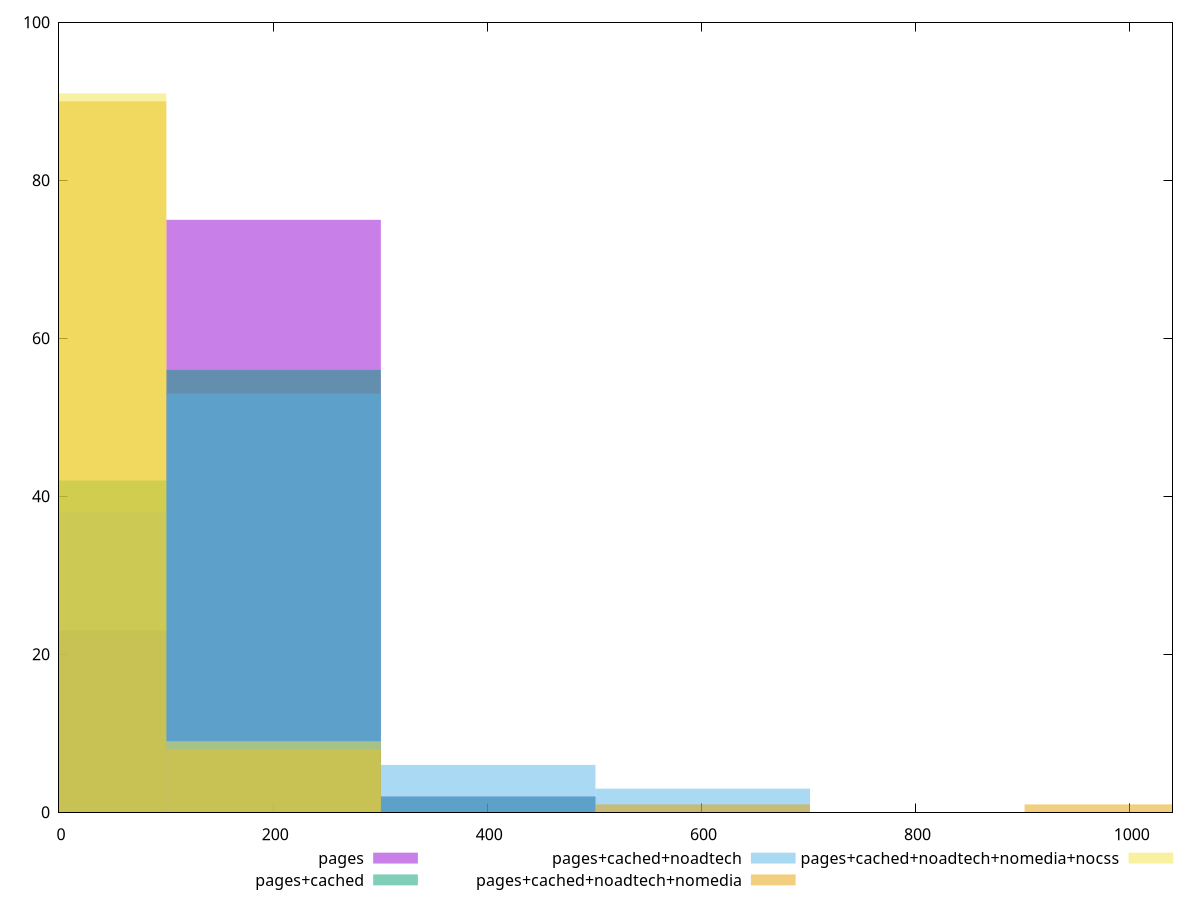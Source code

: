 reset

$pages <<EOF
200.41229142801117 75
400.82458285602235 2
0 23
EOF

$pagesCached <<EOF
400.82458285602235 2
200.41229142801117 56
0 42
EOF

$pagesCachedNoadtech <<EOF
400.82458285602235 6
601.2368742840335 3
0 38
200.41229142801117 53
EOF

$pagesCachedNoadtechNomedia <<EOF
601.2368742840335 1
1002.0614571400558 1
0 90
200.41229142801117 8
EOF

$pagesCachedNoadtechNomediaNocss <<EOF
0 91
200.41229142801117 9
EOF

set key outside below
set boxwidth 200.41229142801117
set xrange [0:1040]
set yrange [0:100]
set trange [0:100]
set style fill transparent solid 0.5 noborder
set terminal svg size 640, 530 enhanced background rgb 'white'
set output "report_00017_2021-02-10T15-08-03.406Z/uses-http2/comparison/histogram/all_raw.svg"

plot $pages title "pages" with boxes, \
     $pagesCached title "pages+cached" with boxes, \
     $pagesCachedNoadtech title "pages+cached+noadtech" with boxes, \
     $pagesCachedNoadtechNomedia title "pages+cached+noadtech+nomedia" with boxes, \
     $pagesCachedNoadtechNomediaNocss title "pages+cached+noadtech+nomedia+nocss" with boxes

reset
